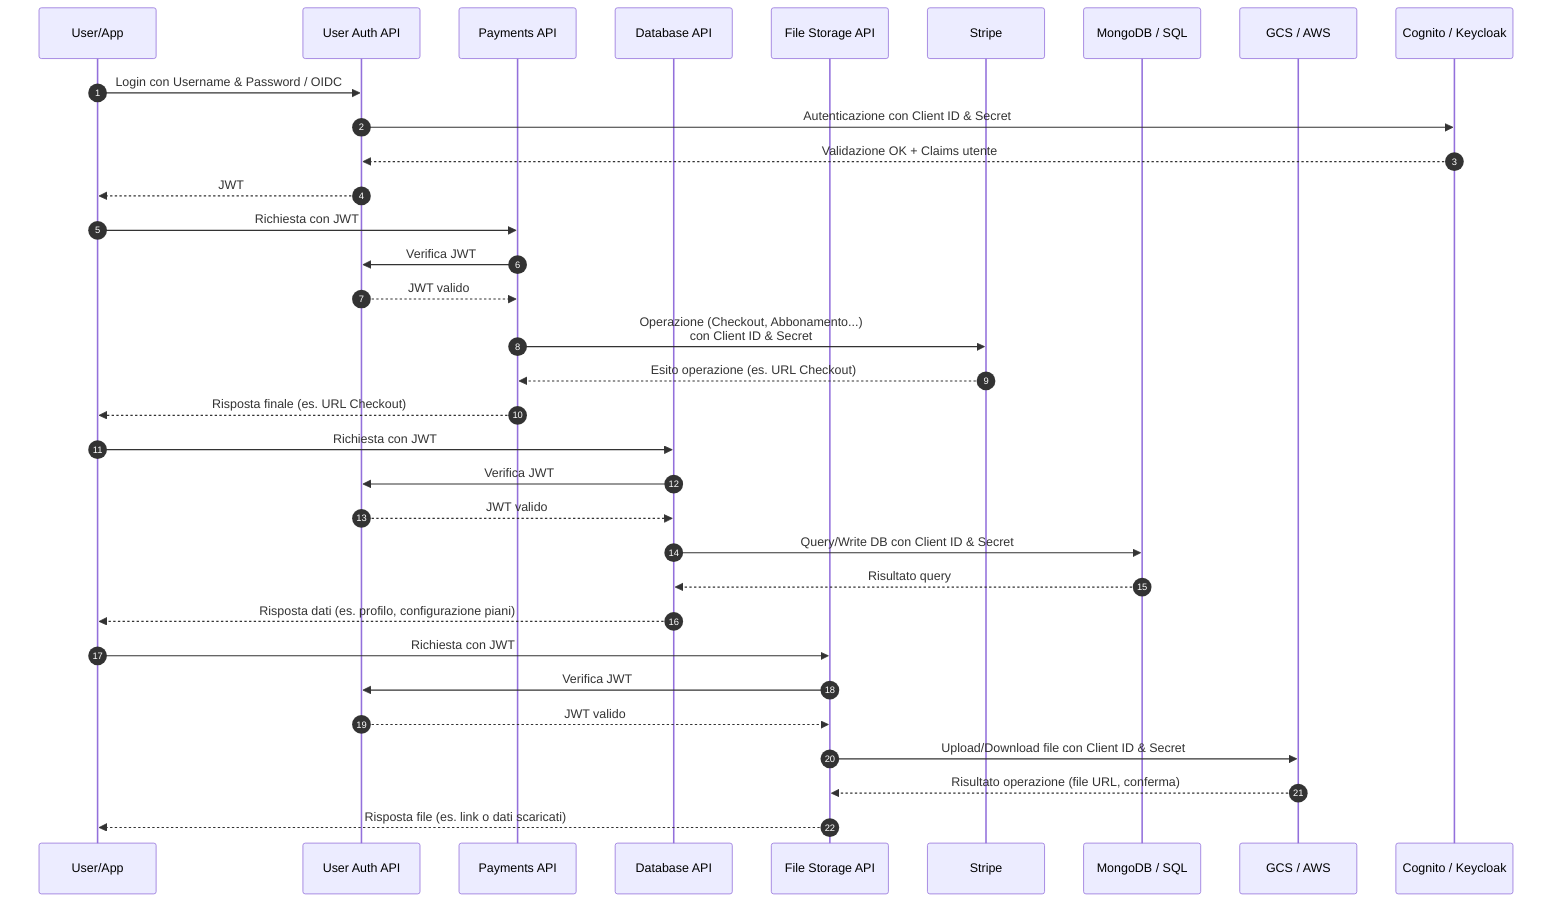 sequenceDiagram
    autonumber
    participant U as User/App
    participant UA as User Auth API
    participant P as Payments API
    participant D as Database API
    participant F as File Storage API
    participant S as Stripe
    participant M as MongoDB / SQL
    participant G as GCS / AWS
    participant C as Cognito / Keycloak

    %% --- Autenticazione ---
    U->>UA: Login con Username & Password / OIDC
    UA->>C: Autenticazione con Client ID & Secret
    C-->>UA: Validazione OK + Claims utente
    UA-->>U: JWT

    %% --- Richieste API con JWT ---
    U->>P: Richiesta con JWT
    P->>UA: Verifica JWT
    UA-->>P: JWT valido
    P->>S: Operazione (Checkout, Abbonamento...)<br/>con Client ID & Secret
    S-->>P: Esito operazione (es. URL Checkout)
    P-->>U: Risposta finale (es. URL Checkout)

    U->>D: Richiesta con JWT
    D->>UA: Verifica JWT
    UA-->>D: JWT valido
    D->>M: Query/Write DB con Client ID & Secret
    M-->>D: Risultato query
    D-->>U: Risposta dati (es. profilo, configurazione piani)

    U->>F: Richiesta con JWT
    F->>UA: Verifica JWT
    UA-->>F: JWT valido
    F->>G: Upload/Download file con Client ID & Secret
    G-->>F: Risultato operazione (file URL, conferma)
    F-->>U: Risposta file (es. link o dati scaricati)